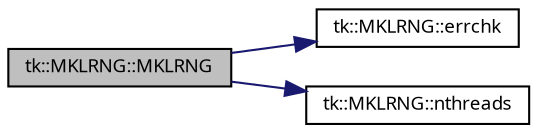digraph "tk::MKLRNG::MKLRNG"
{
 // INTERACTIVE_SVG=YES
  bgcolor="transparent";
  edge [fontname="sans-serif",fontsize="9",labelfontname="sans-serif",labelfontsize="9"];
  node [fontname="sans-serif",fontsize="9",shape=record];
  rankdir="LR";
  Node1 [label="tk::MKLRNG::MKLRNG",height=0.2,width=0.4,color="black", fillcolor="grey75", style="filled", fontcolor="black"];
  Node1 -> Node2 [color="midnightblue",fontsize="9",style="solid",fontname="sans-serif"];
  Node2 [label="tk::MKLRNG::errchk",height=0.2,width=0.4,color="black",URL="$classtk_1_1_m_k_l_r_n_g.html#ab42d35668896a75fe69225406b972369"];
  Node1 -> Node3 [color="midnightblue",fontsize="9",style="solid",fontname="sans-serif"];
  Node3 [label="tk::MKLRNG::nthreads",height=0.2,width=0.4,color="black",URL="$classtk_1_1_m_k_l_r_n_g.html#a182853f1f0aa848f5d21b812653843db",tooltip="Accessor to the number of threads we operate on. "];
}
